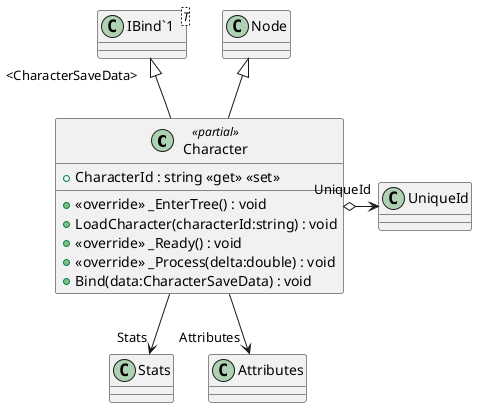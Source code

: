 @startuml
class Character <<partial>> {
    + <<override>> _EnterTree() : void
    + CharacterId : string <<get>> <<set>>
    + LoadCharacter(characterId:string) : void
    + <<override>> _Ready() : void
    + <<override>> _Process(delta:double) : void
    + Bind(data:CharacterSaveData) : void
}
class "IBind`1"<T> {
}
Node <|-- Character
"IBind`1" "<CharacterSaveData>" <|-- Character
Character --> "Stats" Stats
Character --> "Attributes" Attributes
Character o-> "UniqueId" UniqueId
@enduml
